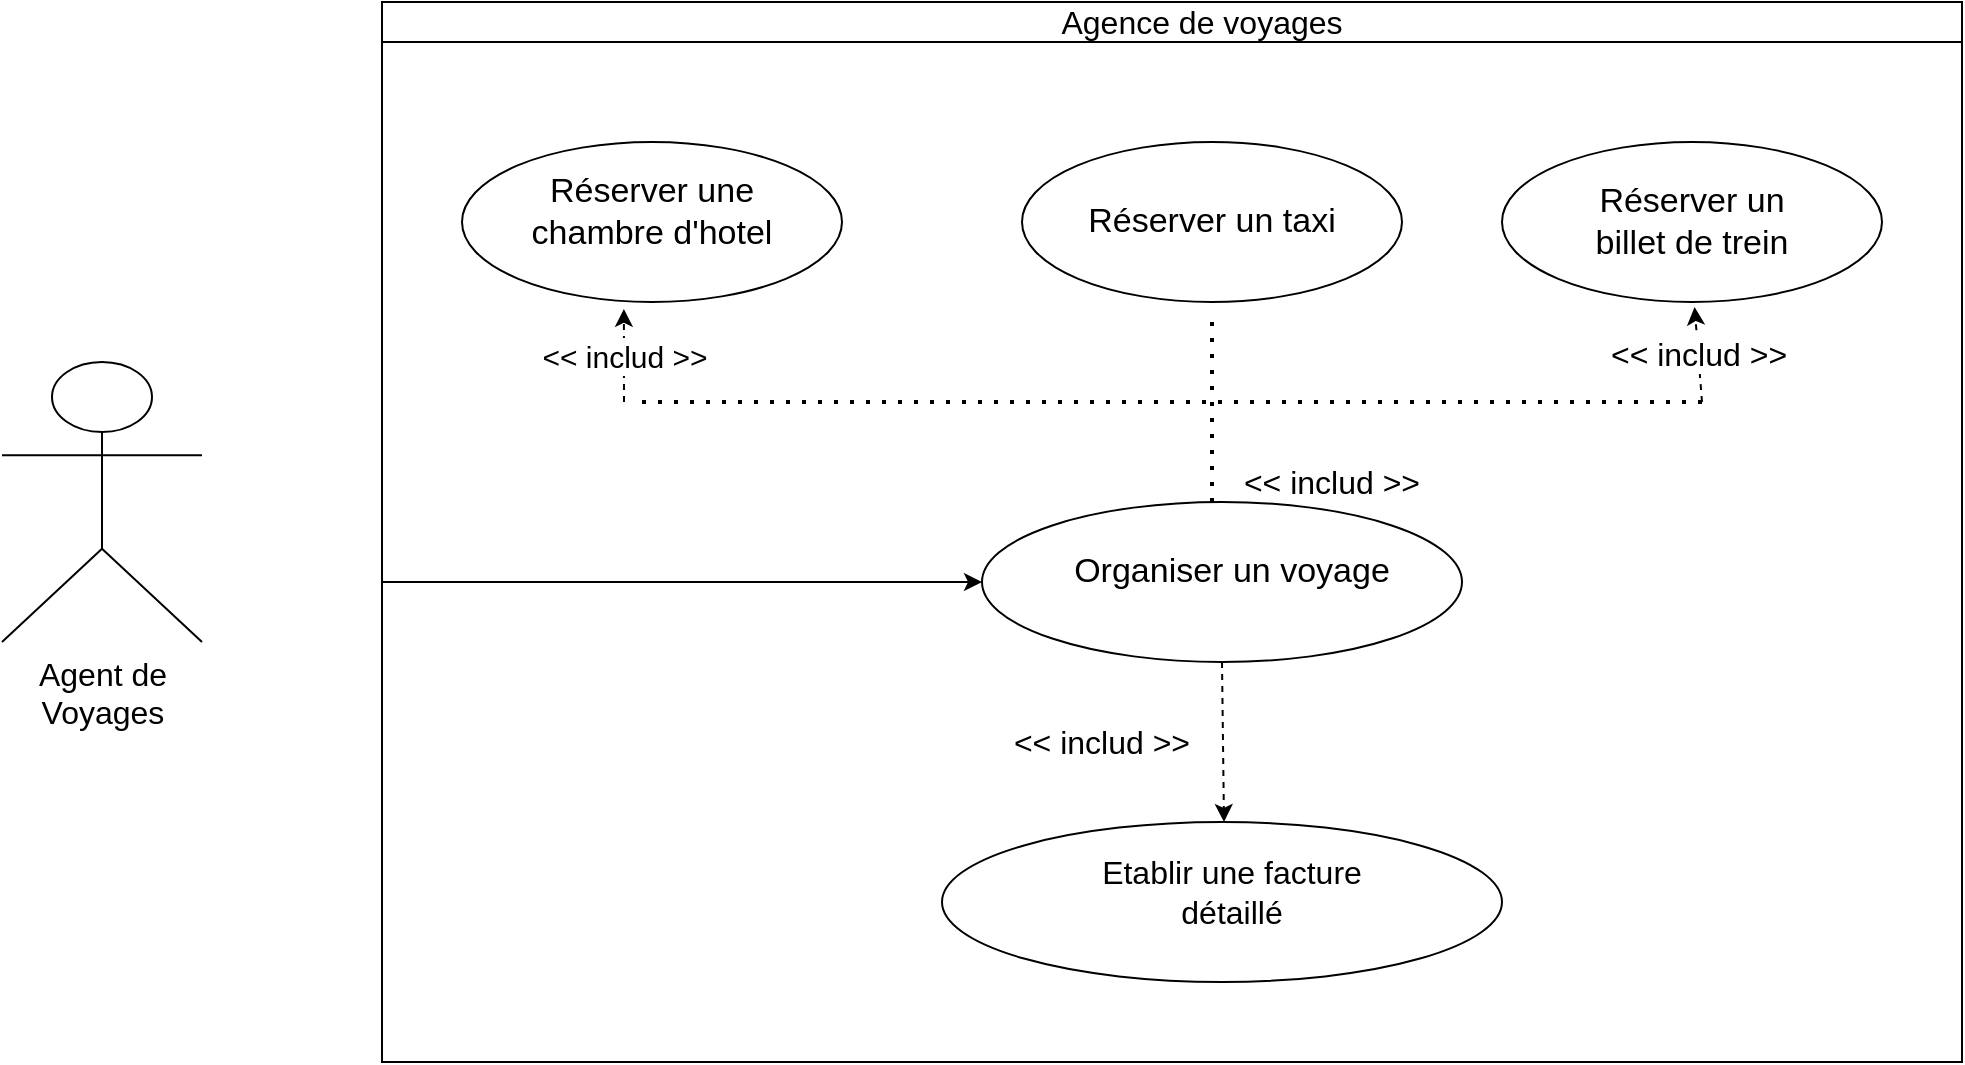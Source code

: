 <mxfile version="14.1.8" type="github">
  <diagram id="prtHgNgQTEPvFCAcTncT" name="Page-1">
    <mxGraphModel dx="1059" dy="727" grid="1" gridSize="10" guides="1" tooltips="1" connect="1" arrows="1" fold="1" page="1" pageScale="1" pageWidth="1169" pageHeight="1654" math="0" shadow="0">
      <root>
        <mxCell id="0" />
        <mxCell id="1" parent="0" />
        <mxCell id="dNxyNK7c78bLwvsdeMH5-11" value="" style="swimlane;html=1;startSize=20;horizontal=1;containerType=tree;glass=0;" parent="1" vertex="1">
          <mxGeometry x="260" y="80" width="790" height="530" as="geometry" />
        </mxCell>
        <mxCell id="bCw7yLTPWHQ5oZZGrXXc-12" value="&lt;span style=&quot;color: rgba(0 , 0 , 0 , 0) ; font-family: monospace ; font-size: 0px&quot;&gt;re&lt;/span&gt;" style="ellipse;whiteSpace=wrap;html=1;glass=0;gradientColor=none;fontSize=16;" vertex="1" parent="dNxyNK7c78bLwvsdeMH5-11">
          <mxGeometry x="40" y="70" width="190" height="80" as="geometry" />
        </mxCell>
        <mxCell id="bCw7yLTPWHQ5oZZGrXXc-16" value="&lt;span style=&quot;color: rgba(0 , 0 , 0 , 0) ; font-family: monospace ; font-size: 0px&quot;&gt;%3CmxGraphModel%3E%3Croot%3E%3CmxCell%20id%3D%220%22%2F%3E%3CmxCell%20id%3D%221%22%20parent%3D%220%22%2F%3E%3CmxCell%20id%3D%222%22%20value%3D%22%22%20style%3D%22swimlane%3Bhtml%3D1%3BstartSize%3D20%3Bhorizontal%3D1%3BcontainerType%3Dtree%3Bglass%3D0%3B%22%20vertex%3D%221%22%20parent%3D%221%22%3E%3CmxGeometry%20x%3D%22150%22%20y%3D%2280%22%20width%3D%22660%22%20height%3D%22290%22%20as%3D%22geometry%22%2F%3E%3C%2FmxCell%3E%3CmxCell%20id%3D%223%22%20value%3D%22%22%20style%3D%22ellipse%3BwhiteSpace%3Dwrap%3Bhtml%3D1%3Bglass%3D0%3BgradientColor%3Dnone%3BfontSize%3D16%3B%22%20vertex%3D%221%22%20parent%3D%222%22%3E%3CmxGeometry%20x%3D%2240%22%20y%3D%2230%22%20width%3D%22210%22%20height%3D%2280%22%20as%3D%22geometry%22%2F%3E%3C%2FmxCell%3E%3C%2Froot%3E%3C%2FmxGraphModel%3E&lt;/span&gt;" style="ellipse;whiteSpace=wrap;html=1;glass=0;gradientColor=none;fontSize=16;" vertex="1" parent="dNxyNK7c78bLwvsdeMH5-11">
          <mxGeometry x="320" y="70" width="190" height="80" as="geometry" />
        </mxCell>
        <mxCell id="bCw7yLTPWHQ5oZZGrXXc-20" value="&lt;span style=&quot;color: rgba(0 , 0 , 0 , 0) ; font-family: monospace ; font-size: 0px&quot;&gt;%3CmxGraphModel%3E%3Croot%3E%3CmxCell%20id%3D%220%22%2F%3E%3CmxCell%20id%3D%221%22%20parent%3D%220%22%2F%3E%3CmxCell%20id%3D%222%22%20value%3D%22%22%20style%3D%22swimlane%3Bhtml%3D1%3BstartSize%3D20%3Bhorizontal%3D1%3BcontainerType%3Dtree%3Bglass%3D0%3B%22%20vertex%3D%221%22%20parent%3D%221%22%3E%3CmxGeometry%20x%3D%22150%22%20y%3D%2280%22%20width%3D%22660%22%20height%3D%22290%22%20as%3D%22geometry%22%2F%3E%3C%2FmxCell%3E%3CmxCell%20id%3D%223%22%20value%3D%22%22%20style%3D%22ellipse%3BwhiteSpace%3Dwrap%3Bhtml%3D1%3Bglass%3D0%3BgradientColor%3Dnone%3BfontSize%3D16%3B%22%20vertex%3D%221%22%20parent%3D%222%22%3E%3CmxGeometry%20x%3D%2240%22%20y%3D%2230%22%20width%3D%22210%22%20height%3D%2280%22%20as%3D%22geometry%22%2F%3E%3C%2FmxCell%3E%3C%2Froot%3E%3C%2FmxGraphModel%3E&lt;/span&gt;" style="ellipse;whiteSpace=wrap;html=1;glass=0;gradientColor=none;fontSize=16;" vertex="1" parent="dNxyNK7c78bLwvsdeMH5-11">
          <mxGeometry x="560" y="70" width="190" height="80" as="geometry" />
        </mxCell>
        <mxCell id="bCw7yLTPWHQ5oZZGrXXc-21" value="&lt;span style=&quot;color: rgba(0 , 0 , 0 , 0) ; font-family: monospace ; font-size: 0px&quot;&gt;%3CmxGraphModel%3E%3Croot%3E%3CmxCell%20id%3D%220%22%2F%3E%3CmxCell%20id%3D%221%22%20parent%3D%220%22%2F%3E%3CmxCell%20id%3D%222%22%20value%3D%22%22%20style%3D%22swimlane%3Bhtml%3D1%3BstartSize%3D20%3Bhorizontal%3D1%3BcontainerType%3Dtree%3Bglass%3D0%3B%22%20vertex%3D%221%22%20parent%3D%221%22%3E%3CmxGeometry%20x%3D%22150%22%20y%3D%2280%22%20width%3D%22660%22%20height%3D%22290%22%20as%3D%22geometry%22%2F%3E%3C%2FmxCell%3E%3CmxCell%20id%3D%223%22%20value%3D%22%22%20style%3D%22ellipse%3BwhiteSpace%3Dwrap%3Bhtml%3D1%3Bglass%3D0%3BgradientColor%3Dnone%3BfontSize%3D16%3B%22%20vertex%3D%221%22%20parent%3D%222%22%3E%3CmxGeometry%20x%3D%2240%22%20y%3D%2230%22%20width%3D%22210%22%20height%3D%2280%22%20as%3D%22geometry%22%2F%3E%3C%2FmxCell%3E%3C%2Froot%3E%3C%2FmxGraphModel%3E&lt;/span&gt;" style="ellipse;whiteSpace=wrap;html=1;glass=0;gradientColor=none;fontSize=16;" vertex="1" parent="dNxyNK7c78bLwvsdeMH5-11">
          <mxGeometry x="300" y="250" width="240" height="80" as="geometry" />
        </mxCell>
        <mxCell id="bCw7yLTPWHQ5oZZGrXXc-24" value="&lt;font style=&quot;font-size: 17px&quot;&gt;Réserver une chambre d&#39;hotel&lt;/font&gt;" style="text;html=1;strokeColor=none;fillColor=none;align=center;verticalAlign=middle;whiteSpace=wrap;rounded=0;glass=0;fontSize=16;" vertex="1" parent="dNxyNK7c78bLwvsdeMH5-11">
          <mxGeometry x="70" y="80" width="130" height="50" as="geometry" />
        </mxCell>
        <mxCell id="bCw7yLTPWHQ5oZZGrXXc-25" value="&lt;span style=&quot;font-size: 17px&quot;&gt;Réserver un taxi&lt;/span&gt;" style="text;html=1;strokeColor=none;fillColor=none;align=center;verticalAlign=middle;whiteSpace=wrap;rounded=0;glass=0;fontSize=16;" vertex="1" parent="dNxyNK7c78bLwvsdeMH5-11">
          <mxGeometry x="350" y="80" width="130" height="60" as="geometry" />
        </mxCell>
        <mxCell id="bCw7yLTPWHQ5oZZGrXXc-26" value="&lt;span style=&quot;font-size: 17px&quot;&gt;Réserver un billet de trein&lt;/span&gt;" style="text;html=1;strokeColor=none;fillColor=none;align=center;verticalAlign=middle;whiteSpace=wrap;rounded=0;glass=0;fontSize=16;" vertex="1" parent="dNxyNK7c78bLwvsdeMH5-11">
          <mxGeometry x="590" y="80" width="130" height="60" as="geometry" />
        </mxCell>
        <mxCell id="bCw7yLTPWHQ5oZZGrXXc-27" value="&lt;span style=&quot;font-size: 17px&quot;&gt;Organiser un voyage&lt;/span&gt;" style="text;html=1;strokeColor=none;fillColor=none;align=center;verticalAlign=middle;whiteSpace=wrap;rounded=0;glass=0;fontSize=16;dashed=1;" vertex="1" parent="dNxyNK7c78bLwvsdeMH5-11">
          <mxGeometry x="340" y="260" width="170" height="50" as="geometry" />
        </mxCell>
        <mxCell id="bCw7yLTPWHQ5oZZGrXXc-31" value="" style="endArrow=none;dashed=1;html=1;dashPattern=1 3;strokeWidth=2;fontFamily=Helvetica;fontSize=16;fontColor=#000000;align=center;strokeColor=#000000;rounded=1;shadow=0;" edge="1" parent="dNxyNK7c78bLwvsdeMH5-11">
          <mxGeometry relative="1" as="geometry">
            <mxPoint x="415" y="250" as="sourcePoint" />
            <mxPoint x="415" y="160" as="targetPoint" />
          </mxGeometry>
        </mxCell>
        <mxCell id="bCw7yLTPWHQ5oZZGrXXc-38" value="&amp;lt;&amp;lt; includ &amp;gt;&amp;gt;" style="text;html=1;strokeColor=none;fillColor=none;align=center;verticalAlign=middle;whiteSpace=wrap;rounded=0;glass=0;fontSize=16;" vertex="1" parent="dNxyNK7c78bLwvsdeMH5-11">
          <mxGeometry x="420" y="230" width="110" height="20" as="geometry" />
        </mxCell>
        <mxCell id="bCw7yLTPWHQ5oZZGrXXc-39" value="" style="endArrow=none;dashed=1;html=1;dashPattern=1 3;strokeWidth=2;fontSize=16;" edge="1" parent="dNxyNK7c78bLwvsdeMH5-11">
          <mxGeometry width="50" height="50" relative="1" as="geometry">
            <mxPoint x="130" y="200" as="sourcePoint" />
            <mxPoint x="660" y="200" as="targetPoint" />
          </mxGeometry>
        </mxCell>
        <mxCell id="bCw7yLTPWHQ5oZZGrXXc-40" value="Label" style="endArrow=classic;html=1;shadow=0;dashed=1;fontSize=16;entryX=0.426;entryY=1.043;entryDx=0;entryDy=0;entryPerimeter=0;" edge="1" parent="dNxyNK7c78bLwvsdeMH5-11" target="bCw7yLTPWHQ5oZZGrXXc-12">
          <mxGeometry relative="1" as="geometry">
            <mxPoint x="121" y="200" as="sourcePoint" />
            <mxPoint x="260" y="180" as="targetPoint" />
          </mxGeometry>
        </mxCell>
        <mxCell id="bCw7yLTPWHQ5oZZGrXXc-41" value="&lt;font style=&quot;font-size: 15px&quot;&gt;&amp;lt;&amp;lt; &lt;font style=&quot;font-size: 15px&quot;&gt;includ&lt;/font&gt; &amp;gt;&amp;gt;&lt;/font&gt;" style="edgeLabel;resizable=0;html=1;align=center;verticalAlign=middle;" connectable="0" vertex="1" parent="bCw7yLTPWHQ5oZZGrXXc-40">
          <mxGeometry relative="1" as="geometry" />
        </mxCell>
        <mxCell id="bCw7yLTPWHQ5oZZGrXXc-47" value="&amp;lt;&amp;lt; includ &amp;gt;&amp;gt;" style="endArrow=classic;html=1;shadow=0;dashed=1;fontSize=16;entryX=0.51;entryY=1.209;entryDx=0;entryDy=0;entryPerimeter=0;" edge="1" parent="dNxyNK7c78bLwvsdeMH5-11" target="bCw7yLTPWHQ5oZZGrXXc-26">
          <mxGeometry relative="1" as="geometry">
            <mxPoint x="660" y="200" as="sourcePoint" />
            <mxPoint x="670" y="154" as="targetPoint" />
          </mxGeometry>
        </mxCell>
        <mxCell id="bCw7yLTPWHQ5oZZGrXXc-53" value="" style="endArrow=classic;html=1;shadow=0;fontSize=16;entryX=0;entryY=0.5;entryDx=0;entryDy=0;" edge="1" parent="dNxyNK7c78bLwvsdeMH5-11" target="bCw7yLTPWHQ5oZZGrXXc-21">
          <mxGeometry width="50" height="50" relative="1" as="geometry">
            <mxPoint y="290" as="sourcePoint" />
            <mxPoint x="50" y="290" as="targetPoint" />
          </mxGeometry>
        </mxCell>
        <mxCell id="bCw7yLTPWHQ5oZZGrXXc-54" value="" style="ellipse;whiteSpace=wrap;html=1;glass=0;gradientColor=none;fontSize=16;" vertex="1" parent="dNxyNK7c78bLwvsdeMH5-11">
          <mxGeometry x="280" y="410" width="280" height="80" as="geometry" />
        </mxCell>
        <mxCell id="bCw7yLTPWHQ5oZZGrXXc-55" value="Etablir une facture détaillé" style="text;html=1;strokeColor=none;fillColor=none;align=center;verticalAlign=middle;whiteSpace=wrap;rounded=0;glass=0;fontSize=16;" vertex="1" parent="dNxyNK7c78bLwvsdeMH5-11">
          <mxGeometry x="340" y="420" width="170" height="50" as="geometry" />
        </mxCell>
        <mxCell id="bCw7yLTPWHQ5oZZGrXXc-56" value="" style="endArrow=classic;html=1;shadow=0;fontSize=16;dashed=1;exitX=0.5;exitY=1;exitDx=0;exitDy=0;" edge="1" parent="dNxyNK7c78bLwvsdeMH5-11" source="bCw7yLTPWHQ5oZZGrXXc-21">
          <mxGeometry width="50" height="50" relative="1" as="geometry">
            <mxPoint x="420.25" y="380" as="sourcePoint" />
            <mxPoint x="421" y="410" as="targetPoint" />
          </mxGeometry>
        </mxCell>
        <mxCell id="bCw7yLTPWHQ5oZZGrXXc-60" value="&amp;lt;&amp;lt; includ &amp;gt;&amp;gt;" style="text;html=1;strokeColor=none;fillColor=none;align=center;verticalAlign=middle;whiteSpace=wrap;rounded=0;glass=0;fontSize=16;" vertex="1" parent="dNxyNK7c78bLwvsdeMH5-11">
          <mxGeometry x="310" y="360" width="100" height="20" as="geometry" />
        </mxCell>
        <mxCell id="bCw7yLTPWHQ5oZZGrXXc-22" value="Agent de &lt;br&gt;Voyages" style="shape=umlActor;verticalLabelPosition=bottom;verticalAlign=top;html=1;outlineConnect=0;glass=0;gradientColor=none;fontSize=16;" vertex="1" parent="1">
          <mxGeometry x="70" y="260" width="100" height="140" as="geometry" />
        </mxCell>
        <mxCell id="bCw7yLTPWHQ5oZZGrXXc-28" value="Agence de voyages" style="text;html=1;strokeColor=none;fillColor=none;align=center;verticalAlign=middle;whiteSpace=wrap;rounded=0;glass=0;fontSize=16;" vertex="1" parent="1">
          <mxGeometry x="520" y="80" width="300" height="20" as="geometry" />
        </mxCell>
      </root>
    </mxGraphModel>
  </diagram>
</mxfile>
